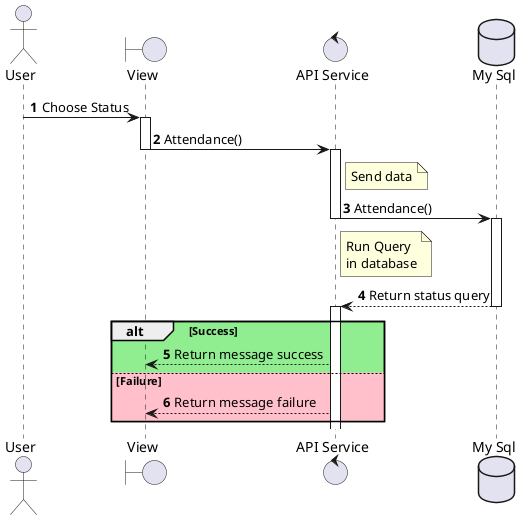 @startuml sequenceDiagram_Attendance
actor User
boundary "View" as View
control "API Service" as APIService
database "My Sql" as DB

autonumber
User -> View --++ : Choose Status 
View -> APIService --++ : Attendance()
note right of APIService: Send data 
APIService -> DB --++ : Attendance()
note right of APIService: Run Query\nin database
DB --> APIService --++ : Return status query
alt #LightGreen  Success
    APIService --> View  : Return message success
else #Pink Failure
    APIService --> View  : Return message failure
end
@enduml